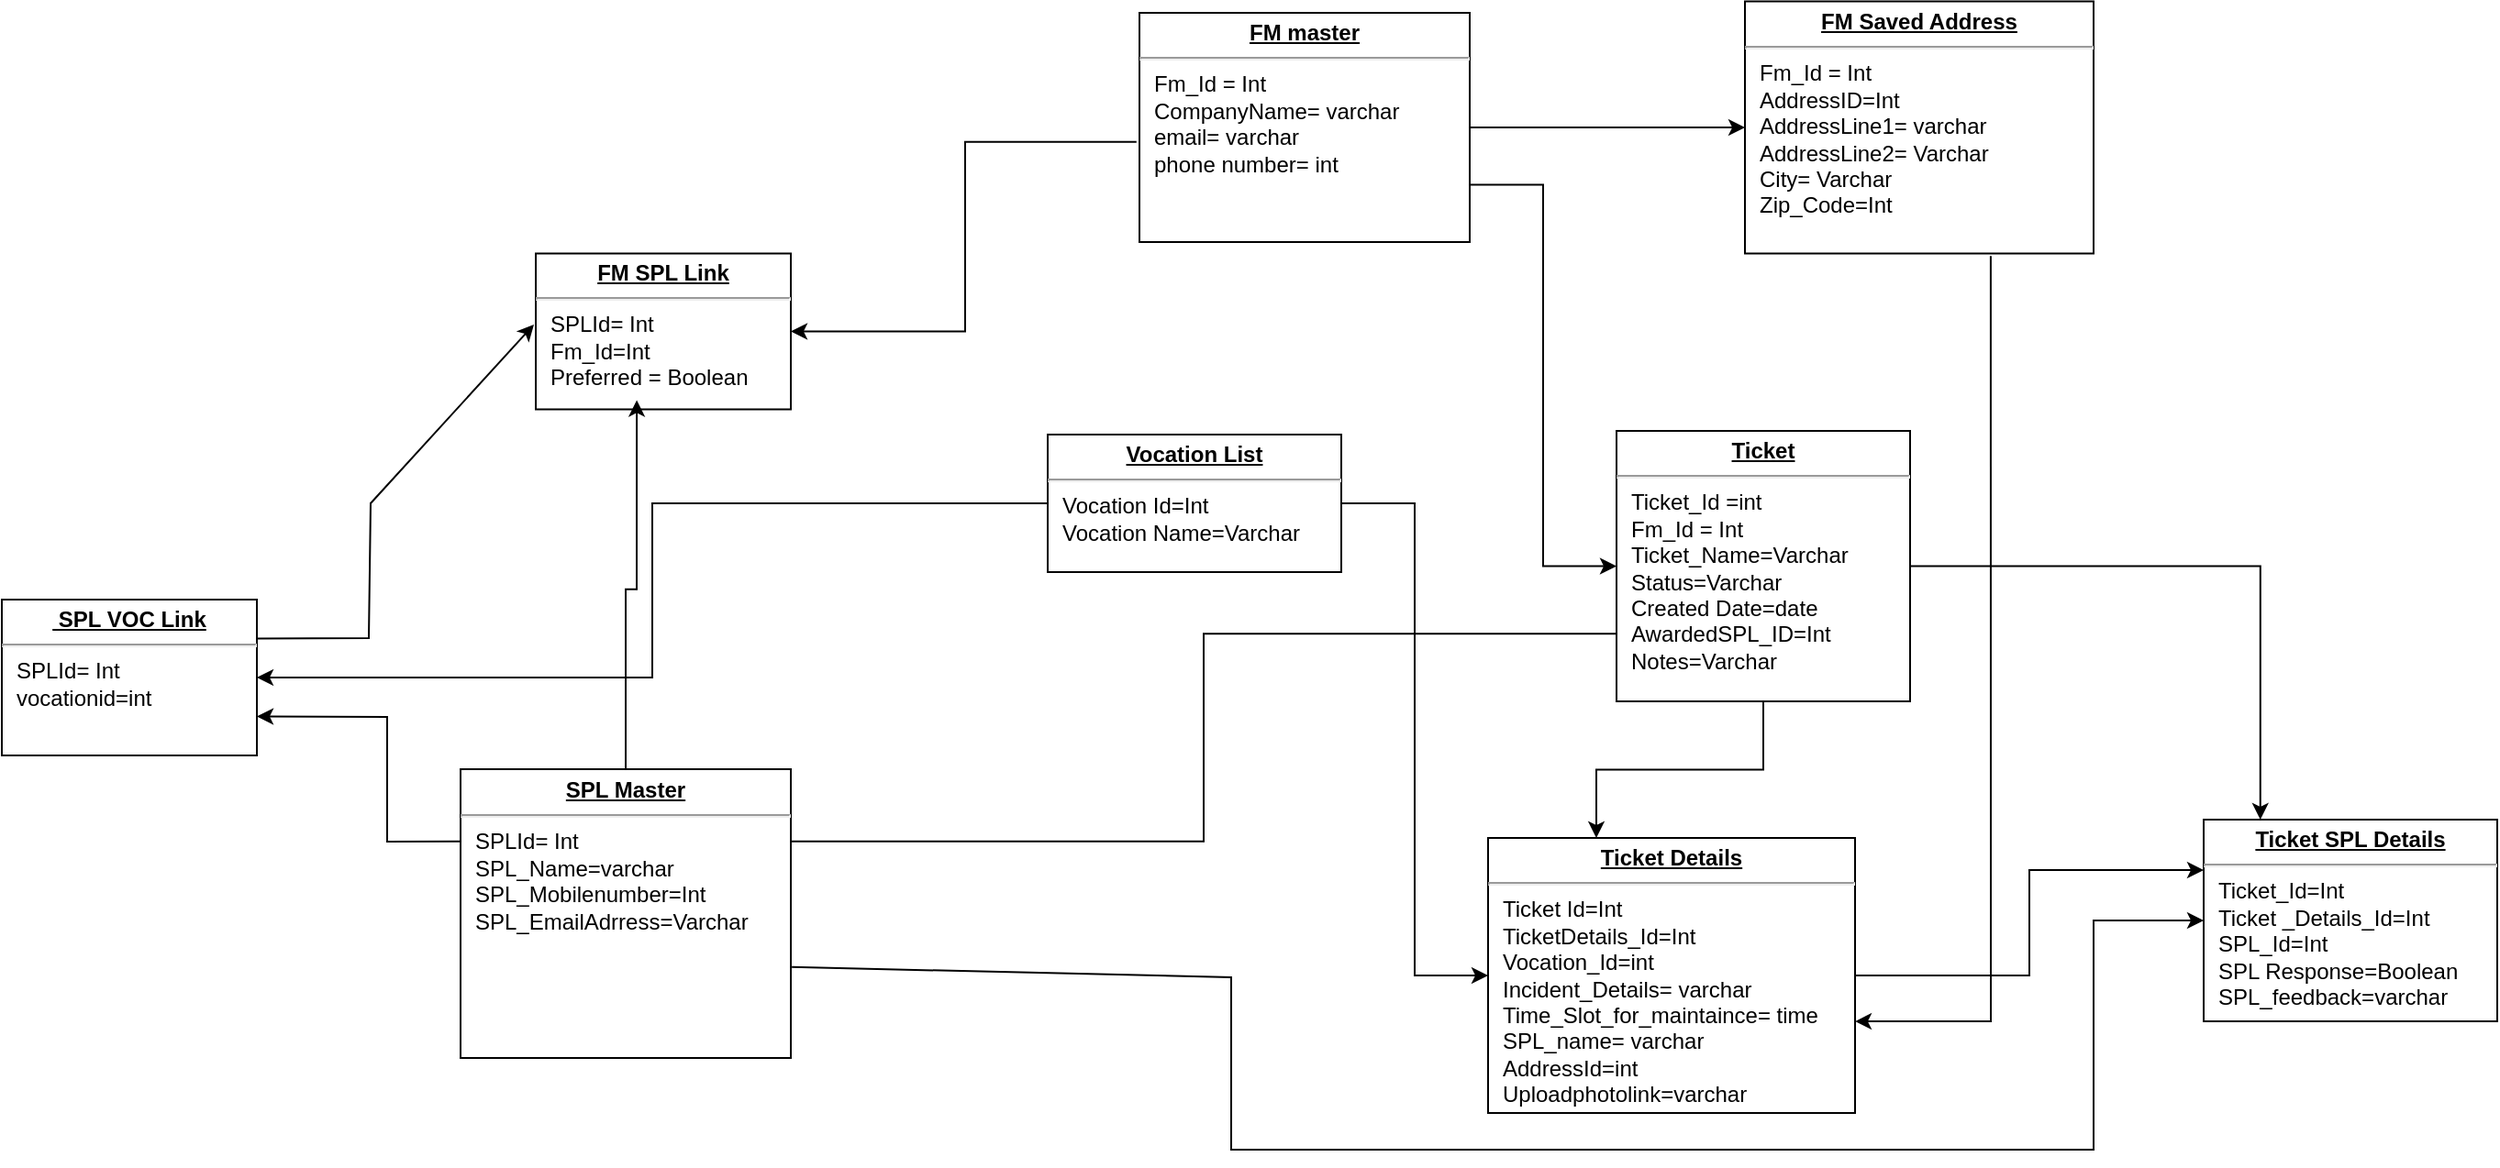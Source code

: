 <mxfile version="20.2.7" type="github">
  <diagram name="Page-1" id="a7904f86-f2b4-8e86-fa97-74104820619b">
    <mxGraphModel dx="2830" dy="978" grid="1" gridSize="10" guides="1" tooltips="1" connect="1" arrows="1" fold="1" page="1" pageScale="1" pageWidth="1100" pageHeight="850" background="none" math="0" shadow="0">
      <root>
        <mxCell id="0" />
        <mxCell id="1" parent="0" />
        <mxCell id="24794b860abc3c2d-16" value="&lt;p style=&quot;margin: 0px ; margin-top: 4px ; text-align: center ; text-decoration: underline&quot;&gt;&lt;b&gt;SPL Master&lt;/b&gt;&lt;/p&gt;&lt;hr&gt;&lt;p style=&quot;margin: 0px ; margin-left: 8px&quot;&gt;SPLId= Int&lt;/p&gt;&lt;p style=&quot;margin: 0px ; margin-left: 8px&quot;&gt;&lt;span style=&quot;background-color: initial;&quot;&gt;SPL_Name=varchar&lt;/span&gt;&lt;br&gt;&lt;/p&gt;&lt;p style=&quot;margin: 0px ; margin-left: 8px&quot;&gt;&lt;span style=&quot;background-color: initial;&quot;&gt;SPL_Mobilenumber=Int&lt;/span&gt;&lt;/p&gt;&lt;p style=&quot;margin: 0px ; margin-left: 8px&quot;&gt;&lt;span style=&quot;background-color: initial;&quot;&gt;SPL_EmailAdrress=Varchar&lt;/span&gt;&lt;/p&gt;&lt;p style=&quot;margin: 0px ; margin-left: 8px&quot;&gt;&lt;br&gt;&lt;/p&gt;" style="verticalAlign=top;align=left;overflow=fill;fontSize=12;fontFamily=Helvetica;html=1;rounded=0;shadow=0;comic=0;labelBackgroundColor=none;strokeWidth=1" parent="1" vertex="1">
          <mxGeometry x="-10" y="462.5" width="180" height="157.5" as="geometry" />
        </mxCell>
        <mxCell id="24794b860abc3c2d-18" value="&lt;p style=&quot;margin: 0px ; margin-top: 4px ; text-align: center ; text-decoration: underline&quot;&gt;&lt;b&gt;Ticket SPL Details&lt;/b&gt;&lt;/p&gt;&lt;hr&gt;&lt;p style=&quot;margin: 0px ; margin-left: 8px&quot;&gt;Ticket_Id=Int&lt;/p&gt;&lt;p style=&quot;margin: 0px ; margin-left: 8px&quot;&gt;Ticket _Details_Id=Int&lt;/p&gt;&lt;p style=&quot;margin: 0px ; margin-left: 8px&quot;&gt;SPL_Id=Int&lt;/p&gt;&lt;p style=&quot;margin: 0px ; margin-left: 8px&quot;&gt;SPL Response=Boolean&lt;/p&gt;&lt;p style=&quot;margin: 0px ; margin-left: 8px&quot;&gt;SPL_feedback=varchar&lt;br&gt;&lt;/p&gt;&lt;p style=&quot;margin: 0px ; margin-left: 8px&quot;&gt;&lt;br&gt;&lt;/p&gt;" style="verticalAlign=top;align=left;overflow=fill;fontSize=12;fontFamily=Helvetica;html=1;rounded=0;shadow=0;comic=0;labelBackgroundColor=none;strokeWidth=1" parent="1" vertex="1">
          <mxGeometry x="940" y="490" width="160" height="110" as="geometry" />
        </mxCell>
        <mxCell id="w9Fks-sQIKIw5ZIAsi2L-12" style="edgeStyle=orthogonalEdgeStyle;rounded=0;orthogonalLoop=1;jettySize=auto;html=1;entryX=0;entryY=0.5;entryDx=0;entryDy=0;fontFamily=Verdana;" parent="1" source="24794b860abc3c2d-21" target="24794b860abc3c2d-22" edge="1">
          <mxGeometry relative="1" as="geometry" />
        </mxCell>
        <mxCell id="24794b860abc3c2d-21" value="&lt;p style=&quot;margin: 0px ; margin-top: 4px ; text-align: center ; text-decoration: underline&quot;&gt;&lt;b&gt;Vocation List&lt;/b&gt;&lt;/p&gt;&lt;hr&gt;&lt;p style=&quot;margin: 0px ; margin-left: 8px&quot;&gt;Vocation Id=Int&lt;br&gt;Vocation Name=Varchar&lt;/p&gt;" style="verticalAlign=top;align=left;overflow=fill;fontSize=12;fontFamily=Helvetica;html=1;rounded=0;shadow=0;comic=0;labelBackgroundColor=none;strokeWidth=1" parent="1" vertex="1">
          <mxGeometry x="310" y="280" width="160" height="75" as="geometry" />
        </mxCell>
        <mxCell id="w9Fks-sQIKIw5ZIAsi2L-15" style="edgeStyle=orthogonalEdgeStyle;rounded=0;orthogonalLoop=1;jettySize=auto;html=1;entryX=0;entryY=0.25;entryDx=0;entryDy=0;fontFamily=Verdana;" parent="1" source="24794b860abc3c2d-22" target="24794b860abc3c2d-18" edge="1">
          <mxGeometry relative="1" as="geometry" />
        </mxCell>
        <mxCell id="24794b860abc3c2d-22" value="&lt;p style=&quot;margin: 0px ; margin-top: 4px ; text-align: center ; text-decoration: underline&quot;&gt;&lt;b&gt;Ticket Details&lt;/b&gt;&lt;/p&gt;&lt;hr&gt;&lt;p style=&quot;margin: 0px ; margin-left: 8px&quot;&gt;Ticket Id=Int&lt;/p&gt;&lt;p style=&quot;margin: 0px ; margin-left: 8px&quot;&gt;TicketDetails_Id=Int&lt;/p&gt;&lt;p style=&quot;margin: 0px ; margin-left: 8px&quot;&gt;Vocation_Id=int&lt;/p&gt;&lt;p style=&quot;margin: 0px ; margin-left: 8px&quot;&gt;Incident_Details= varchar&lt;br&gt;Time_Slot_for_maintaince= time&lt;br&gt;&lt;/p&gt;&lt;p style=&quot;margin: 0px ; margin-left: 8px&quot;&gt;SPL_name= varchar&lt;/p&gt;&lt;p style=&quot;margin: 0px ; margin-left: 8px&quot;&gt;AddressId=int&lt;/p&gt;&lt;p style=&quot;margin: 0px ; margin-left: 8px&quot;&gt;Uploadphotolink=varchar&lt;/p&gt;&lt;p style=&quot;margin: 0px ; margin-left: 8px&quot;&gt;&lt;br&gt;&lt;/p&gt;&lt;p style=&quot;margin: 0px ; margin-left: 8px&quot;&gt;&lt;br&gt;&lt;/p&gt;" style="verticalAlign=top;align=left;overflow=fill;fontSize=12;fontFamily=Helvetica;html=1;rounded=0;shadow=0;comic=0;labelBackgroundColor=none;strokeWidth=1" parent="1" vertex="1">
          <mxGeometry x="550" y="500" width="200" height="150" as="geometry" />
        </mxCell>
        <mxCell id="w9Fks-sQIKIw5ZIAsi2L-24" style="edgeStyle=orthogonalEdgeStyle;rounded=0;orthogonalLoop=1;jettySize=auto;html=1;fontFamily=Verdana;" parent="1" source="24794b860abc3c2d-23" target="w9Fks-sQIKIw5ZIAsi2L-9" edge="1">
          <mxGeometry relative="1" as="geometry" />
        </mxCell>
        <mxCell id="24794b860abc3c2d-23" value="&lt;p style=&quot;margin: 0px ; margin-top: 4px ; text-align: center ; text-decoration: underline&quot;&gt;&lt;b&gt;FM master&lt;/b&gt;&lt;/p&gt;&lt;hr&gt;&lt;p style=&quot;margin: 0px ; margin-left: 8px&quot;&gt;Fm_Id = Int&lt;br&gt;CompanyName= varchar&lt;br&gt;email= varchar&lt;/p&gt;&lt;p style=&quot;margin: 0px ; margin-left: 8px&quot;&gt;phone number= int&lt;br&gt;&lt;/p&gt;&lt;p style=&quot;margin: 0px ; margin-left: 8px&quot;&gt;&lt;br&gt;&lt;/p&gt;" style="verticalAlign=top;align=left;overflow=fill;fontSize=12;fontFamily=Helvetica;html=1;rounded=0;shadow=0;comic=0;labelBackgroundColor=none;strokeWidth=1" parent="1" vertex="1">
          <mxGeometry x="360" y="50" width="180" height="125" as="geometry" />
        </mxCell>
        <mxCell id="w9Fks-sQIKIw5ZIAsi2L-13" style="edgeStyle=orthogonalEdgeStyle;rounded=0;orthogonalLoop=1;jettySize=auto;html=1;entryX=0.295;entryY=0;entryDx=0;entryDy=0;entryPerimeter=0;fontFamily=Verdana;" parent="1" source="w9Fks-sQIKIw5ZIAsi2L-4" target="24794b860abc3c2d-22" edge="1">
          <mxGeometry relative="1" as="geometry" />
        </mxCell>
        <mxCell id="w9Fks-sQIKIw5ZIAsi2L-14" style="edgeStyle=orthogonalEdgeStyle;rounded=0;orthogonalLoop=1;jettySize=auto;html=1;entryX=0.193;entryY=0;entryDx=0;entryDy=0;entryPerimeter=0;fontFamily=Verdana;" parent="1" source="w9Fks-sQIKIw5ZIAsi2L-4" target="24794b860abc3c2d-18" edge="1">
          <mxGeometry relative="1" as="geometry" />
        </mxCell>
        <mxCell id="w9Fks-sQIKIw5ZIAsi2L-4" value="&lt;p style=&quot;margin: 0px ; margin-top: 4px ; text-align: center ; text-decoration: underline&quot;&gt;&lt;b&gt;Ticket&lt;/b&gt;&lt;/p&gt;&lt;hr&gt;&lt;p style=&quot;margin: 0px ; margin-left: 8px&quot;&gt;Ticket_Id =int&lt;/p&gt;&lt;p style=&quot;margin: 0px ; margin-left: 8px&quot;&gt;Fm_Id = Int&lt;/p&gt;&lt;p style=&quot;margin: 0px ; margin-left: 8px&quot;&gt;&lt;span style=&quot;background-color: initial;&quot;&gt;Ticket_Name=Varchar&lt;/span&gt;&lt;/p&gt;&lt;p style=&quot;margin: 0px ; margin-left: 8px&quot;&gt;&lt;span style=&quot;background-color: initial;&quot;&gt;Status=Varchar&lt;/span&gt;&lt;br&gt;&lt;/p&gt;&lt;p style=&quot;margin: 0px ; margin-left: 8px&quot;&gt;Created Date=date&lt;/p&gt;&lt;p style=&quot;margin: 0px ; margin-left: 8px&quot;&gt;AwardedSPL_ID=Int&lt;/p&gt;&lt;p style=&quot;margin: 0px ; margin-left: 8px&quot;&gt;Notes=Varchar&lt;/p&gt;&lt;p style=&quot;margin: 0px ; margin-left: 8px&quot;&gt;&lt;br&gt;&lt;/p&gt;" style="verticalAlign=top;align=left;overflow=fill;fontSize=12;fontFamily=Helvetica;html=1;rounded=0;shadow=0;comic=0;labelBackgroundColor=none;strokeWidth=1" parent="1" vertex="1">
          <mxGeometry x="620" y="278" width="160" height="147.5" as="geometry" />
        </mxCell>
        <mxCell id="w9Fks-sQIKIw5ZIAsi2L-9" value="&lt;p style=&quot;margin: 0px ; margin-top: 4px ; text-align: center ; text-decoration: underline&quot;&gt;&lt;b&gt;FM Saved Address&lt;/b&gt;&lt;/p&gt;&lt;hr&gt;&lt;p style=&quot;margin: 0px ; margin-left: 8px&quot;&gt;&lt;span style=&quot;background-color: initial;&quot;&gt;Fm_Id = Int&lt;/span&gt;&lt;br&gt;&lt;/p&gt;&lt;p style=&quot;margin: 0px ; margin-left: 8px&quot;&gt;&lt;span style=&quot;background-color: initial;&quot;&gt;AddressID=Int&lt;/span&gt;&lt;/p&gt;&lt;p style=&quot;margin: 0px ; margin-left: 8px&quot;&gt;AddressLine1= varchar&lt;/p&gt;&lt;p style=&quot;margin: 0px ; margin-left: 8px&quot;&gt;AddressLine2= Varchar&lt;br&gt;&lt;/p&gt;&lt;p style=&quot;margin: 0px ; margin-left: 8px&quot;&gt;City= Varchar&lt;br&gt;&lt;/p&gt;&lt;p style=&quot;margin: 0px ; margin-left: 8px&quot;&gt;Zip_Code=Int&lt;/p&gt;" style="verticalAlign=top;align=left;overflow=fill;fontSize=12;fontFamily=Helvetica;html=1;rounded=0;shadow=0;comic=0;labelBackgroundColor=none;strokeWidth=1" parent="1" vertex="1">
          <mxGeometry x="690" y="43.75" width="190" height="137.5" as="geometry" />
        </mxCell>
        <mxCell id="w9Fks-sQIKIw5ZIAsi2L-22" value="&lt;p style=&quot;margin: 0px ; margin-top: 4px ; text-align: center ; text-decoration: underline&quot;&gt;&lt;b&gt;FM SPL Link&lt;/b&gt;&lt;/p&gt;&lt;hr&gt;&lt;p style=&quot;margin: 0px ; margin-left: 8px&quot;&gt;SPLId= Int&lt;/p&gt;&lt;p style=&quot;margin: 0px ; margin-left: 8px&quot;&gt;Fm_Id=Int&lt;/p&gt;&lt;p style=&quot;margin: 0px ; margin-left: 8px&quot;&gt;Preferred = Boolean&lt;br&gt;&lt;/p&gt;" style="verticalAlign=top;align=left;overflow=fill;fontSize=12;fontFamily=Helvetica;html=1;rounded=0;shadow=0;comic=0;labelBackgroundColor=none;strokeWidth=1" parent="1" vertex="1">
          <mxGeometry x="31" y="181.25" width="139" height="85" as="geometry" />
        </mxCell>
        <mxCell id="w9Fks-sQIKIw5ZIAsi2L-33" value="" style="endArrow=classic;html=1;rounded=0;fontFamily=Verdana;entryX=0;entryY=0.5;entryDx=0;entryDy=0;exitX=1;exitY=0.75;exitDx=0;exitDy=0;edgeStyle=orthogonalEdgeStyle;" parent="1" source="24794b860abc3c2d-23" target="w9Fks-sQIKIw5ZIAsi2L-4" edge="1">
          <mxGeometry width="50" height="50" relative="1" as="geometry">
            <mxPoint x="550" y="360" as="sourcePoint" />
            <mxPoint x="600" y="310" as="targetPoint" />
          </mxGeometry>
        </mxCell>
        <mxCell id="w9Fks-sQIKIw5ZIAsi2L-34" value="" style="endArrow=classic;html=1;rounded=0;fontFamily=Verdana;entryX=1;entryY=0.5;entryDx=0;entryDy=0;exitX=-0.009;exitY=0.563;exitDx=0;exitDy=0;exitPerimeter=0;edgeStyle=orthogonalEdgeStyle;" parent="1" source="24794b860abc3c2d-23" target="w9Fks-sQIKIw5ZIAsi2L-22" edge="1">
          <mxGeometry width="50" height="50" relative="1" as="geometry">
            <mxPoint x="400" y="335" as="sourcePoint" />
            <mxPoint x="450" y="285" as="targetPoint" />
          </mxGeometry>
        </mxCell>
        <mxCell id="w9Fks-sQIKIw5ZIAsi2L-35" value="" style="endArrow=classic;html=1;rounded=0;fontFamily=Verdana;exitX=0.5;exitY=0;exitDx=0;exitDy=0;entryX=0.396;entryY=0.941;entryDx=0;entryDy=0;entryPerimeter=0;edgeStyle=orthogonalEdgeStyle;" parent="1" source="24794b860abc3c2d-16" target="w9Fks-sQIKIw5ZIAsi2L-22" edge="1">
          <mxGeometry width="50" height="50" relative="1" as="geometry">
            <mxPoint x="550" y="360" as="sourcePoint" />
            <mxPoint x="600" y="310" as="targetPoint" />
          </mxGeometry>
        </mxCell>
        <mxCell id="w9Fks-sQIKIw5ZIAsi2L-36" value="" style="endArrow=classic;html=1;rounded=0;fontFamily=Verdana;entryX=0;entryY=0.5;entryDx=0;entryDy=0;exitX=1.003;exitY=0.685;exitDx=0;exitDy=0;exitPerimeter=0;" parent="1" source="24794b860abc3c2d-16" target="24794b860abc3c2d-18" edge="1">
          <mxGeometry width="50" height="50" relative="1" as="geometry">
            <mxPoint x="550" y="450" as="sourcePoint" />
            <mxPoint x="600" y="390" as="targetPoint" />
            <Array as="points">
              <mxPoint x="410" y="576" />
              <mxPoint x="410" y="670" />
              <mxPoint x="570" y="670" />
              <mxPoint x="880" y="670" />
              <mxPoint x="880" y="545" />
            </Array>
          </mxGeometry>
        </mxCell>
        <mxCell id="w9Fks-sQIKIw5ZIAsi2L-37" value="" style="endArrow=classic;html=1;rounded=0;fontFamily=Verdana;exitX=0;exitY=0.5;exitDx=0;exitDy=0;entryX=1;entryY=0.5;entryDx=0;entryDy=0;edgeStyle=orthogonalEdgeStyle;" parent="1" source="24794b860abc3c2d-21" target="w9Fks-sQIKIw5ZIAsi2L-39" edge="1">
          <mxGeometry width="50" height="50" relative="1" as="geometry">
            <mxPoint x="550" y="320" as="sourcePoint" />
            <mxPoint x="190" y="520" as="targetPoint" />
          </mxGeometry>
        </mxCell>
        <mxCell id="w9Fks-sQIKIw5ZIAsi2L-38" value="" style="endArrow=classic;html=1;rounded=0;fontFamily=Verdana;exitX=0.705;exitY=1.01;exitDx=0;exitDy=0;exitPerimeter=0;entryX=1;entryY=0.667;entryDx=0;entryDy=0;entryPerimeter=0;" parent="1" source="w9Fks-sQIKIw5ZIAsi2L-9" target="24794b860abc3c2d-22" edge="1">
          <mxGeometry width="50" height="50" relative="1" as="geometry">
            <mxPoint x="510" y="350" as="sourcePoint" />
            <mxPoint x="824" y="600" as="targetPoint" />
            <Array as="points">
              <mxPoint x="824" y="600" />
            </Array>
          </mxGeometry>
        </mxCell>
        <mxCell id="w9Fks-sQIKIw5ZIAsi2L-39" value="&lt;p style=&quot;margin: 0px ; margin-top: 4px ; text-align: center ; text-decoration: underline&quot;&gt;&lt;b&gt;&amp;nbsp;SPL VOC Link&lt;/b&gt;&lt;/p&gt;&lt;hr&gt;&lt;p style=&quot;margin: 0px ; margin-left: 8px&quot;&gt;SPLId= Int&lt;/p&gt;&lt;p style=&quot;margin: 0px ; margin-left: 8px&quot;&gt;vocationid=int&lt;/p&gt;&lt;p style=&quot;margin: 0px ; margin-left: 8px&quot;&gt;&lt;br&gt;&lt;/p&gt;" style="verticalAlign=top;align=left;overflow=fill;fontSize=12;fontFamily=Helvetica;html=1;rounded=0;shadow=0;comic=0;labelBackgroundColor=none;strokeWidth=1" parent="1" vertex="1">
          <mxGeometry x="-260" y="370" width="139" height="85" as="geometry" />
        </mxCell>
        <mxCell id="w9Fks-sQIKIw5ZIAsi2L-41" value="" style="endArrow=classic;html=1;rounded=0;fontFamily=Verdana;exitX=1;exitY=0.25;exitDx=0;exitDy=0;" parent="1" source="w9Fks-sQIKIw5ZIAsi2L-39" edge="1">
          <mxGeometry width="50" height="50" relative="1" as="geometry">
            <mxPoint x="-80" y="397.5" as="sourcePoint" />
            <mxPoint x="30" y="220" as="targetPoint" />
            <Array as="points">
              <mxPoint x="-60" y="391" />
              <mxPoint x="-59" y="317.5" />
            </Array>
          </mxGeometry>
        </mxCell>
        <mxCell id="w9Fks-sQIKIw5ZIAsi2L-42" value="" style="endArrow=classic;html=1;rounded=0;fontFamily=Verdana;entryX=1;entryY=0.75;entryDx=0;entryDy=0;exitX=0;exitY=0.25;exitDx=0;exitDy=0;" parent="1" source="24794b860abc3c2d-16" target="w9Fks-sQIKIw5ZIAsi2L-39" edge="1">
          <mxGeometry width="50" height="50" relative="1" as="geometry">
            <mxPoint x="-110" y="540" as="sourcePoint" />
            <mxPoint x="-60" y="490" as="targetPoint" />
            <Array as="points">
              <mxPoint x="-50" y="502" />
              <mxPoint x="-50" y="434" />
            </Array>
          </mxGeometry>
        </mxCell>
        <mxCell id="yCeNLT8J_6XaXjWU-Kt3-1" value="" style="endArrow=none;html=1;rounded=0;exitX=1;exitY=0.25;exitDx=0;exitDy=0;entryX=0;entryY=0.75;entryDx=0;entryDy=0;edgeStyle=orthogonalEdgeStyle;" parent="1" source="24794b860abc3c2d-16" target="w9Fks-sQIKIw5ZIAsi2L-4" edge="1">
          <mxGeometry width="50" height="50" relative="1" as="geometry">
            <mxPoint x="350" y="470" as="sourcePoint" />
            <mxPoint x="400" y="420" as="targetPoint" />
          </mxGeometry>
        </mxCell>
      </root>
    </mxGraphModel>
  </diagram>
</mxfile>

